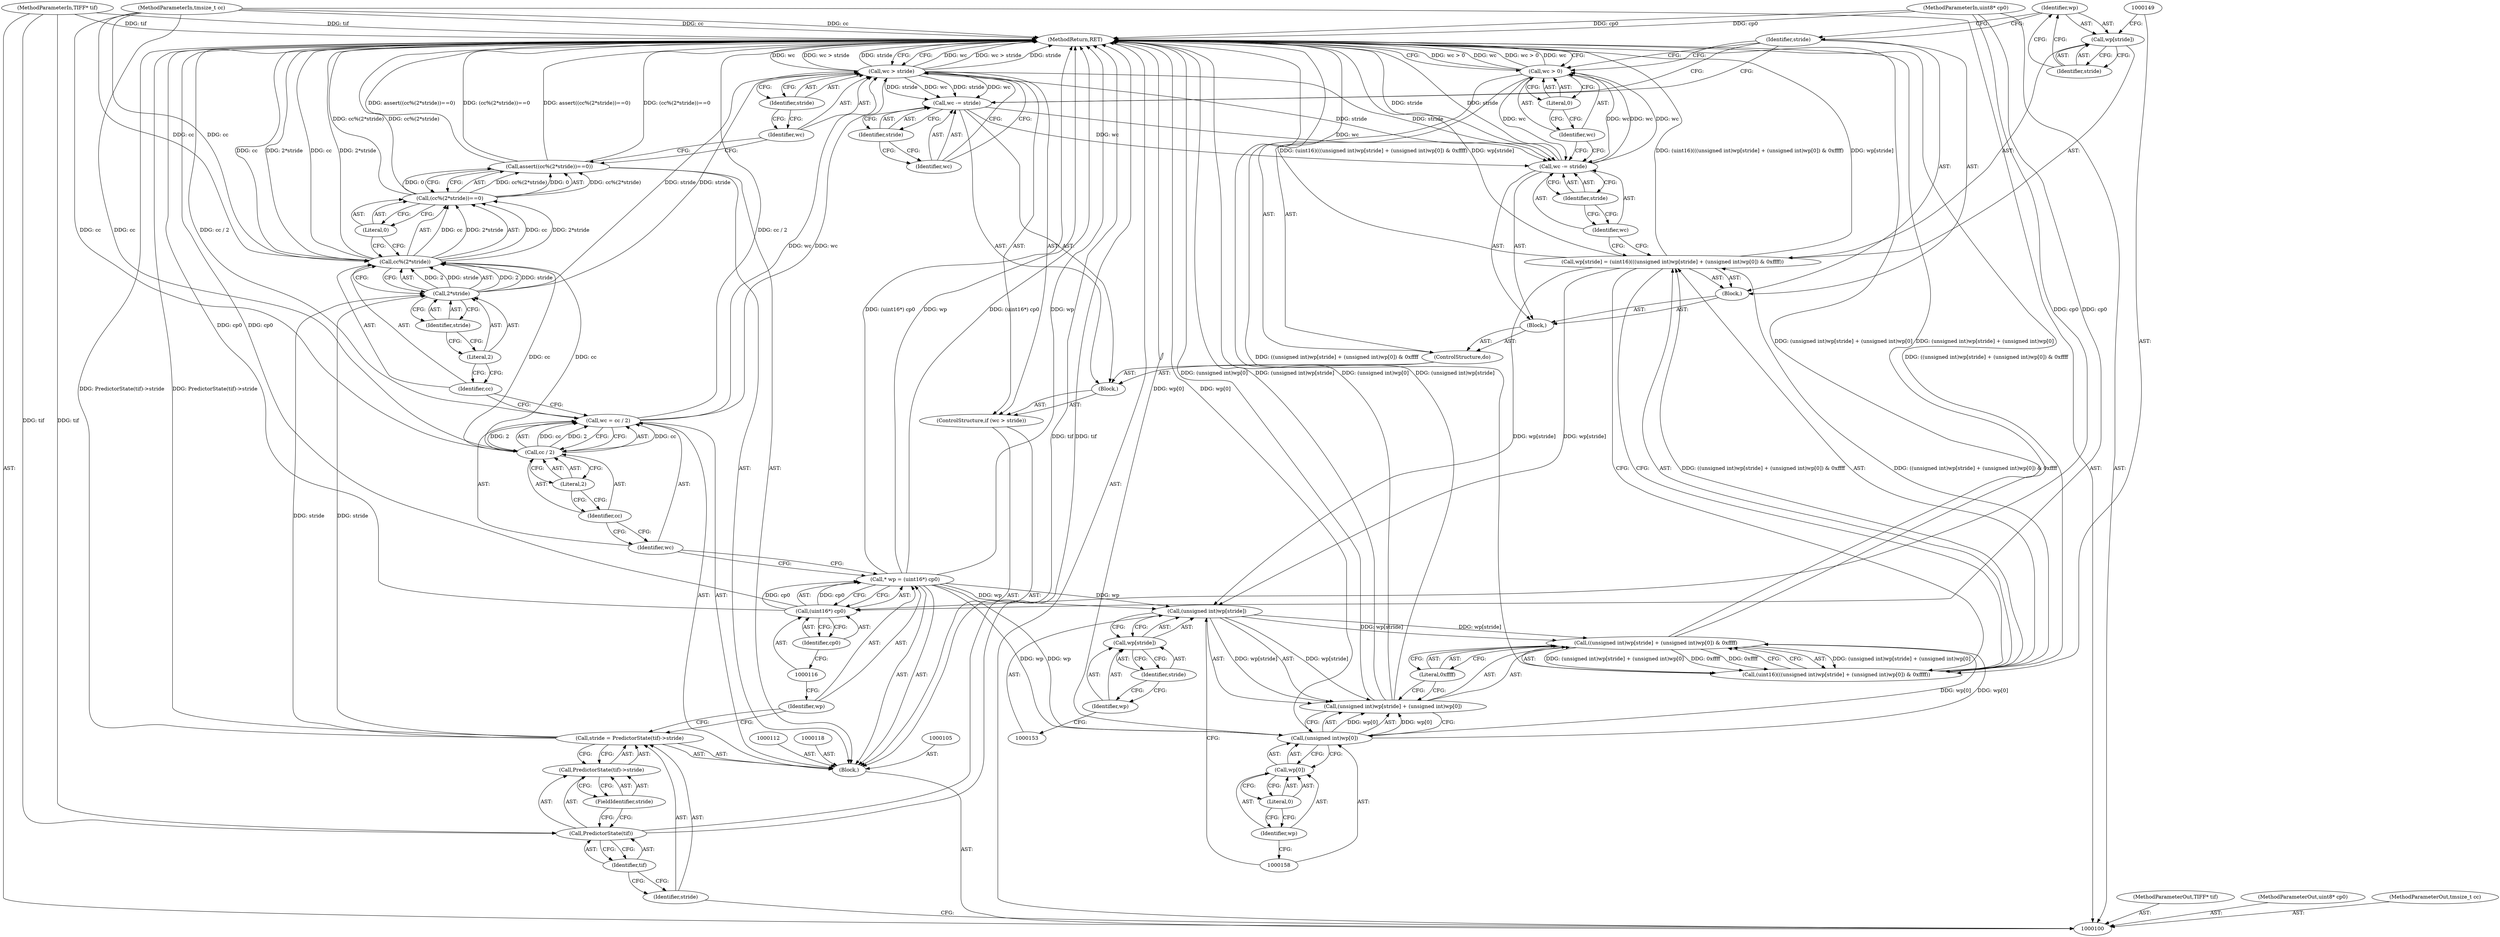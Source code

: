 digraph "1_libtiff_3ca657a8793dd011bf869695d72ad31c779c3cc1_5" {
"1000169" [label="(MethodReturn,RET)"];
"1000101" [label="(MethodParameterIn,TIFF* tif)"];
"1000247" [label="(MethodParameterOut,TIFF* tif)"];
"1000102" [label="(MethodParameterIn,uint8* cp0)"];
"1000248" [label="(MethodParameterOut,uint8* cp0)"];
"1000103" [label="(MethodParameterIn,tmsize_t cc)"];
"1000249" [label="(MethodParameterOut,tmsize_t cc)"];
"1000137" [label="(Call,wc -= stride)"];
"1000138" [label="(Identifier,wc)"];
"1000139" [label="(Identifier,stride)"];
"1000140" [label="(ControlStructure,do)"];
"1000141" [label="(Block,)"];
"1000142" [label="(Block,)"];
"1000143" [label="(Identifier,stride)"];
"1000144" [label="(Call,wp[stride] = (uint16)(((unsigned int)wp[stride] + (unsigned int)wp[0]) & 0xffff))"];
"1000145" [label="(Call,wp[stride])"];
"1000146" [label="(Identifier,wp)"];
"1000147" [label="(Identifier,stride)"];
"1000148" [label="(Call,(uint16)(((unsigned int)wp[stride] + (unsigned int)wp[0]) & 0xffff))"];
"1000150" [label="(Call,((unsigned int)wp[stride] + (unsigned int)wp[0]) & 0xffff)"];
"1000151" [label="(Call,(unsigned int)wp[stride] + (unsigned int)wp[0])"];
"1000152" [label="(Call,(unsigned int)wp[stride])"];
"1000154" [label="(Call,wp[stride])"];
"1000155" [label="(Identifier,wp)"];
"1000156" [label="(Identifier,stride)"];
"1000157" [label="(Call,(unsigned int)wp[0])"];
"1000159" [label="(Call,wp[0])"];
"1000160" [label="(Identifier,wp)"];
"1000161" [label="(Literal,0)"];
"1000162" [label="(Literal,0xffff)"];
"1000165" [label="(Identifier,stride)"];
"1000163" [label="(Call,wc -= stride)"];
"1000164" [label="(Identifier,wc)"];
"1000166" [label="(Call,wc > 0)"];
"1000167" [label="(Identifier,wc)"];
"1000168" [label="(Literal,0)"];
"1000104" [label="(Block,)"];
"1000106" [label="(Call,stride = PredictorState(tif)->stride)"];
"1000107" [label="(Identifier,stride)"];
"1000108" [label="(Call,PredictorState(tif)->stride)"];
"1000109" [label="(Call,PredictorState(tif))"];
"1000110" [label="(Identifier,tif)"];
"1000111" [label="(FieldIdentifier,stride)"];
"1000114" [label="(Identifier,wp)"];
"1000115" [label="(Call,(uint16*) cp0)"];
"1000117" [label="(Identifier,cp0)"];
"1000113" [label="(Call,* wp = (uint16*) cp0)"];
"1000119" [label="(Call,wc = cc / 2)"];
"1000120" [label="(Identifier,wc)"];
"1000121" [label="(Call,cc / 2)"];
"1000122" [label="(Identifier,cc)"];
"1000123" [label="(Literal,2)"];
"1000124" [label="(Call,assert((cc%(2*stride))==0))"];
"1000128" [label="(Call,2*stride)"];
"1000129" [label="(Literal,2)"];
"1000130" [label="(Identifier,stride)"];
"1000131" [label="(Literal,0)"];
"1000125" [label="(Call,(cc%(2*stride))==0)"];
"1000126" [label="(Call,cc%(2*stride))"];
"1000127" [label="(Identifier,cc)"];
"1000135" [label="(Identifier,stride)"];
"1000136" [label="(Block,)"];
"1000132" [label="(ControlStructure,if (wc > stride))"];
"1000133" [label="(Call,wc > stride)"];
"1000134" [label="(Identifier,wc)"];
"1000169" -> "1000100"  [label="AST: "];
"1000169" -> "1000166"  [label="CFG: "];
"1000169" -> "1000133"  [label="CFG: "];
"1000125" -> "1000169"  [label="DDG: cc%(2*stride)"];
"1000124" -> "1000169"  [label="DDG: (cc%(2*stride))==0"];
"1000124" -> "1000169"  [label="DDG: assert((cc%(2*stride))==0)"];
"1000106" -> "1000169"  [label="DDG: PredictorState(tif)->stride"];
"1000150" -> "1000169"  [label="DDG: (unsigned int)wp[stride] + (unsigned int)wp[0]"];
"1000151" -> "1000169"  [label="DDG: (unsigned int)wp[0]"];
"1000151" -> "1000169"  [label="DDG: (unsigned int)wp[stride]"];
"1000113" -> "1000169"  [label="DDG: wp"];
"1000113" -> "1000169"  [label="DDG: (uint16*) cp0"];
"1000144" -> "1000169"  [label="DDG: (uint16)(((unsigned int)wp[stride] + (unsigned int)wp[0]) & 0xffff)"];
"1000144" -> "1000169"  [label="DDG: wp[stride]"];
"1000126" -> "1000169"  [label="DDG: cc"];
"1000126" -> "1000169"  [label="DDG: 2*stride"];
"1000148" -> "1000169"  [label="DDG: ((unsigned int)wp[stride] + (unsigned int)wp[0]) & 0xffff"];
"1000157" -> "1000169"  [label="DDG: wp[0]"];
"1000115" -> "1000169"  [label="DDG: cp0"];
"1000166" -> "1000169"  [label="DDG: wc > 0"];
"1000166" -> "1000169"  [label="DDG: wc"];
"1000103" -> "1000169"  [label="DDG: cc"];
"1000133" -> "1000169"  [label="DDG: wc"];
"1000133" -> "1000169"  [label="DDG: wc > stride"];
"1000133" -> "1000169"  [label="DDG: stride"];
"1000119" -> "1000169"  [label="DDG: cc / 2"];
"1000102" -> "1000169"  [label="DDG: cp0"];
"1000101" -> "1000169"  [label="DDG: tif"];
"1000109" -> "1000169"  [label="DDG: tif"];
"1000163" -> "1000169"  [label="DDG: stride"];
"1000101" -> "1000100"  [label="AST: "];
"1000101" -> "1000169"  [label="DDG: tif"];
"1000101" -> "1000109"  [label="DDG: tif"];
"1000247" -> "1000100"  [label="AST: "];
"1000102" -> "1000100"  [label="AST: "];
"1000102" -> "1000169"  [label="DDG: cp0"];
"1000102" -> "1000115"  [label="DDG: cp0"];
"1000248" -> "1000100"  [label="AST: "];
"1000103" -> "1000100"  [label="AST: "];
"1000103" -> "1000169"  [label="DDG: cc"];
"1000103" -> "1000121"  [label="DDG: cc"];
"1000103" -> "1000126"  [label="DDG: cc"];
"1000249" -> "1000100"  [label="AST: "];
"1000137" -> "1000136"  [label="AST: "];
"1000137" -> "1000139"  [label="CFG: "];
"1000138" -> "1000137"  [label="AST: "];
"1000139" -> "1000137"  [label="AST: "];
"1000143" -> "1000137"  [label="CFG: "];
"1000133" -> "1000137"  [label="DDG: stride"];
"1000133" -> "1000137"  [label="DDG: wc"];
"1000137" -> "1000163"  [label="DDG: wc"];
"1000138" -> "1000137"  [label="AST: "];
"1000138" -> "1000133"  [label="CFG: "];
"1000139" -> "1000138"  [label="CFG: "];
"1000139" -> "1000137"  [label="AST: "];
"1000139" -> "1000138"  [label="CFG: "];
"1000137" -> "1000139"  [label="CFG: "];
"1000140" -> "1000136"  [label="AST: "];
"1000141" -> "1000140"  [label="AST: "];
"1000166" -> "1000140"  [label="AST: "];
"1000141" -> "1000140"  [label="AST: "];
"1000142" -> "1000141"  [label="AST: "];
"1000163" -> "1000141"  [label="AST: "];
"1000142" -> "1000141"  [label="AST: "];
"1000143" -> "1000142"  [label="AST: "];
"1000144" -> "1000142"  [label="AST: "];
"1000143" -> "1000142"  [label="AST: "];
"1000143" -> "1000166"  [label="CFG: "];
"1000143" -> "1000137"  [label="CFG: "];
"1000146" -> "1000143"  [label="CFG: "];
"1000144" -> "1000142"  [label="AST: "];
"1000144" -> "1000148"  [label="CFG: "];
"1000145" -> "1000144"  [label="AST: "];
"1000148" -> "1000144"  [label="AST: "];
"1000164" -> "1000144"  [label="CFG: "];
"1000144" -> "1000169"  [label="DDG: (uint16)(((unsigned int)wp[stride] + (unsigned int)wp[0]) & 0xffff)"];
"1000144" -> "1000169"  [label="DDG: wp[stride]"];
"1000148" -> "1000144"  [label="DDG: ((unsigned int)wp[stride] + (unsigned int)wp[0]) & 0xffff"];
"1000144" -> "1000152"  [label="DDG: wp[stride]"];
"1000145" -> "1000144"  [label="AST: "];
"1000145" -> "1000147"  [label="CFG: "];
"1000146" -> "1000145"  [label="AST: "];
"1000147" -> "1000145"  [label="AST: "];
"1000149" -> "1000145"  [label="CFG: "];
"1000146" -> "1000145"  [label="AST: "];
"1000146" -> "1000143"  [label="CFG: "];
"1000147" -> "1000146"  [label="CFG: "];
"1000147" -> "1000145"  [label="AST: "];
"1000147" -> "1000146"  [label="CFG: "];
"1000145" -> "1000147"  [label="CFG: "];
"1000148" -> "1000144"  [label="AST: "];
"1000148" -> "1000150"  [label="CFG: "];
"1000149" -> "1000148"  [label="AST: "];
"1000150" -> "1000148"  [label="AST: "];
"1000144" -> "1000148"  [label="CFG: "];
"1000148" -> "1000169"  [label="DDG: ((unsigned int)wp[stride] + (unsigned int)wp[0]) & 0xffff"];
"1000148" -> "1000144"  [label="DDG: ((unsigned int)wp[stride] + (unsigned int)wp[0]) & 0xffff"];
"1000150" -> "1000148"  [label="DDG: (unsigned int)wp[stride] + (unsigned int)wp[0]"];
"1000150" -> "1000148"  [label="DDG: 0xffff"];
"1000150" -> "1000148"  [label="AST: "];
"1000150" -> "1000162"  [label="CFG: "];
"1000151" -> "1000150"  [label="AST: "];
"1000162" -> "1000150"  [label="AST: "];
"1000148" -> "1000150"  [label="CFG: "];
"1000150" -> "1000169"  [label="DDG: (unsigned int)wp[stride] + (unsigned int)wp[0]"];
"1000150" -> "1000148"  [label="DDG: (unsigned int)wp[stride] + (unsigned int)wp[0]"];
"1000150" -> "1000148"  [label="DDG: 0xffff"];
"1000152" -> "1000150"  [label="DDG: wp[stride]"];
"1000157" -> "1000150"  [label="DDG: wp[0]"];
"1000151" -> "1000150"  [label="AST: "];
"1000151" -> "1000157"  [label="CFG: "];
"1000152" -> "1000151"  [label="AST: "];
"1000157" -> "1000151"  [label="AST: "];
"1000162" -> "1000151"  [label="CFG: "];
"1000151" -> "1000169"  [label="DDG: (unsigned int)wp[0]"];
"1000151" -> "1000169"  [label="DDG: (unsigned int)wp[stride]"];
"1000152" -> "1000151"  [label="DDG: wp[stride]"];
"1000157" -> "1000151"  [label="DDG: wp[0]"];
"1000152" -> "1000151"  [label="AST: "];
"1000152" -> "1000154"  [label="CFG: "];
"1000153" -> "1000152"  [label="AST: "];
"1000154" -> "1000152"  [label="AST: "];
"1000158" -> "1000152"  [label="CFG: "];
"1000152" -> "1000150"  [label="DDG: wp[stride]"];
"1000152" -> "1000151"  [label="DDG: wp[stride]"];
"1000113" -> "1000152"  [label="DDG: wp"];
"1000144" -> "1000152"  [label="DDG: wp[stride]"];
"1000154" -> "1000152"  [label="AST: "];
"1000154" -> "1000156"  [label="CFG: "];
"1000155" -> "1000154"  [label="AST: "];
"1000156" -> "1000154"  [label="AST: "];
"1000152" -> "1000154"  [label="CFG: "];
"1000155" -> "1000154"  [label="AST: "];
"1000155" -> "1000153"  [label="CFG: "];
"1000156" -> "1000155"  [label="CFG: "];
"1000156" -> "1000154"  [label="AST: "];
"1000156" -> "1000155"  [label="CFG: "];
"1000154" -> "1000156"  [label="CFG: "];
"1000157" -> "1000151"  [label="AST: "];
"1000157" -> "1000159"  [label="CFG: "];
"1000158" -> "1000157"  [label="AST: "];
"1000159" -> "1000157"  [label="AST: "];
"1000151" -> "1000157"  [label="CFG: "];
"1000157" -> "1000169"  [label="DDG: wp[0]"];
"1000157" -> "1000150"  [label="DDG: wp[0]"];
"1000157" -> "1000151"  [label="DDG: wp[0]"];
"1000113" -> "1000157"  [label="DDG: wp"];
"1000159" -> "1000157"  [label="AST: "];
"1000159" -> "1000161"  [label="CFG: "];
"1000160" -> "1000159"  [label="AST: "];
"1000161" -> "1000159"  [label="AST: "];
"1000157" -> "1000159"  [label="CFG: "];
"1000160" -> "1000159"  [label="AST: "];
"1000160" -> "1000158"  [label="CFG: "];
"1000161" -> "1000160"  [label="CFG: "];
"1000161" -> "1000159"  [label="AST: "];
"1000161" -> "1000160"  [label="CFG: "];
"1000159" -> "1000161"  [label="CFG: "];
"1000162" -> "1000150"  [label="AST: "];
"1000162" -> "1000151"  [label="CFG: "];
"1000150" -> "1000162"  [label="CFG: "];
"1000165" -> "1000163"  [label="AST: "];
"1000165" -> "1000164"  [label="CFG: "];
"1000163" -> "1000165"  [label="CFG: "];
"1000163" -> "1000141"  [label="AST: "];
"1000163" -> "1000165"  [label="CFG: "];
"1000164" -> "1000163"  [label="AST: "];
"1000165" -> "1000163"  [label="AST: "];
"1000167" -> "1000163"  [label="CFG: "];
"1000163" -> "1000169"  [label="DDG: stride"];
"1000133" -> "1000163"  [label="DDG: stride"];
"1000166" -> "1000163"  [label="DDG: wc"];
"1000137" -> "1000163"  [label="DDG: wc"];
"1000163" -> "1000166"  [label="DDG: wc"];
"1000164" -> "1000163"  [label="AST: "];
"1000164" -> "1000144"  [label="CFG: "];
"1000165" -> "1000164"  [label="CFG: "];
"1000166" -> "1000140"  [label="AST: "];
"1000166" -> "1000168"  [label="CFG: "];
"1000167" -> "1000166"  [label="AST: "];
"1000168" -> "1000166"  [label="AST: "];
"1000143" -> "1000166"  [label="CFG: "];
"1000169" -> "1000166"  [label="CFG: "];
"1000166" -> "1000169"  [label="DDG: wc > 0"];
"1000166" -> "1000169"  [label="DDG: wc"];
"1000166" -> "1000163"  [label="DDG: wc"];
"1000163" -> "1000166"  [label="DDG: wc"];
"1000167" -> "1000166"  [label="AST: "];
"1000167" -> "1000163"  [label="CFG: "];
"1000168" -> "1000167"  [label="CFG: "];
"1000168" -> "1000166"  [label="AST: "];
"1000168" -> "1000167"  [label="CFG: "];
"1000166" -> "1000168"  [label="CFG: "];
"1000104" -> "1000100"  [label="AST: "];
"1000105" -> "1000104"  [label="AST: "];
"1000106" -> "1000104"  [label="AST: "];
"1000112" -> "1000104"  [label="AST: "];
"1000113" -> "1000104"  [label="AST: "];
"1000118" -> "1000104"  [label="AST: "];
"1000119" -> "1000104"  [label="AST: "];
"1000124" -> "1000104"  [label="AST: "];
"1000132" -> "1000104"  [label="AST: "];
"1000106" -> "1000104"  [label="AST: "];
"1000106" -> "1000108"  [label="CFG: "];
"1000107" -> "1000106"  [label="AST: "];
"1000108" -> "1000106"  [label="AST: "];
"1000114" -> "1000106"  [label="CFG: "];
"1000106" -> "1000169"  [label="DDG: PredictorState(tif)->stride"];
"1000106" -> "1000128"  [label="DDG: stride"];
"1000107" -> "1000106"  [label="AST: "];
"1000107" -> "1000100"  [label="CFG: "];
"1000110" -> "1000107"  [label="CFG: "];
"1000108" -> "1000106"  [label="AST: "];
"1000108" -> "1000111"  [label="CFG: "];
"1000109" -> "1000108"  [label="AST: "];
"1000111" -> "1000108"  [label="AST: "];
"1000106" -> "1000108"  [label="CFG: "];
"1000109" -> "1000108"  [label="AST: "];
"1000109" -> "1000110"  [label="CFG: "];
"1000110" -> "1000109"  [label="AST: "];
"1000111" -> "1000109"  [label="CFG: "];
"1000109" -> "1000169"  [label="DDG: tif"];
"1000101" -> "1000109"  [label="DDG: tif"];
"1000110" -> "1000109"  [label="AST: "];
"1000110" -> "1000107"  [label="CFG: "];
"1000109" -> "1000110"  [label="CFG: "];
"1000111" -> "1000108"  [label="AST: "];
"1000111" -> "1000109"  [label="CFG: "];
"1000108" -> "1000111"  [label="CFG: "];
"1000114" -> "1000113"  [label="AST: "];
"1000114" -> "1000106"  [label="CFG: "];
"1000116" -> "1000114"  [label="CFG: "];
"1000115" -> "1000113"  [label="AST: "];
"1000115" -> "1000117"  [label="CFG: "];
"1000116" -> "1000115"  [label="AST: "];
"1000117" -> "1000115"  [label="AST: "];
"1000113" -> "1000115"  [label="CFG: "];
"1000115" -> "1000169"  [label="DDG: cp0"];
"1000115" -> "1000113"  [label="DDG: cp0"];
"1000102" -> "1000115"  [label="DDG: cp0"];
"1000117" -> "1000115"  [label="AST: "];
"1000117" -> "1000116"  [label="CFG: "];
"1000115" -> "1000117"  [label="CFG: "];
"1000113" -> "1000104"  [label="AST: "];
"1000113" -> "1000115"  [label="CFG: "];
"1000114" -> "1000113"  [label="AST: "];
"1000115" -> "1000113"  [label="AST: "];
"1000120" -> "1000113"  [label="CFG: "];
"1000113" -> "1000169"  [label="DDG: wp"];
"1000113" -> "1000169"  [label="DDG: (uint16*) cp0"];
"1000115" -> "1000113"  [label="DDG: cp0"];
"1000113" -> "1000152"  [label="DDG: wp"];
"1000113" -> "1000157"  [label="DDG: wp"];
"1000119" -> "1000104"  [label="AST: "];
"1000119" -> "1000121"  [label="CFG: "];
"1000120" -> "1000119"  [label="AST: "];
"1000121" -> "1000119"  [label="AST: "];
"1000127" -> "1000119"  [label="CFG: "];
"1000119" -> "1000169"  [label="DDG: cc / 2"];
"1000121" -> "1000119"  [label="DDG: cc"];
"1000121" -> "1000119"  [label="DDG: 2"];
"1000119" -> "1000133"  [label="DDG: wc"];
"1000120" -> "1000119"  [label="AST: "];
"1000120" -> "1000113"  [label="CFG: "];
"1000122" -> "1000120"  [label="CFG: "];
"1000121" -> "1000119"  [label="AST: "];
"1000121" -> "1000123"  [label="CFG: "];
"1000122" -> "1000121"  [label="AST: "];
"1000123" -> "1000121"  [label="AST: "];
"1000119" -> "1000121"  [label="CFG: "];
"1000121" -> "1000119"  [label="DDG: cc"];
"1000121" -> "1000119"  [label="DDG: 2"];
"1000103" -> "1000121"  [label="DDG: cc"];
"1000121" -> "1000126"  [label="DDG: cc"];
"1000122" -> "1000121"  [label="AST: "];
"1000122" -> "1000120"  [label="CFG: "];
"1000123" -> "1000122"  [label="CFG: "];
"1000123" -> "1000121"  [label="AST: "];
"1000123" -> "1000122"  [label="CFG: "];
"1000121" -> "1000123"  [label="CFG: "];
"1000124" -> "1000104"  [label="AST: "];
"1000124" -> "1000125"  [label="CFG: "];
"1000125" -> "1000124"  [label="AST: "];
"1000134" -> "1000124"  [label="CFG: "];
"1000124" -> "1000169"  [label="DDG: (cc%(2*stride))==0"];
"1000124" -> "1000169"  [label="DDG: assert((cc%(2*stride))==0)"];
"1000125" -> "1000124"  [label="DDG: cc%(2*stride)"];
"1000125" -> "1000124"  [label="DDG: 0"];
"1000128" -> "1000126"  [label="AST: "];
"1000128" -> "1000130"  [label="CFG: "];
"1000129" -> "1000128"  [label="AST: "];
"1000130" -> "1000128"  [label="AST: "];
"1000126" -> "1000128"  [label="CFG: "];
"1000128" -> "1000126"  [label="DDG: 2"];
"1000128" -> "1000126"  [label="DDG: stride"];
"1000106" -> "1000128"  [label="DDG: stride"];
"1000128" -> "1000133"  [label="DDG: stride"];
"1000129" -> "1000128"  [label="AST: "];
"1000129" -> "1000127"  [label="CFG: "];
"1000130" -> "1000129"  [label="CFG: "];
"1000130" -> "1000128"  [label="AST: "];
"1000130" -> "1000129"  [label="CFG: "];
"1000128" -> "1000130"  [label="CFG: "];
"1000131" -> "1000125"  [label="AST: "];
"1000131" -> "1000126"  [label="CFG: "];
"1000125" -> "1000131"  [label="CFG: "];
"1000125" -> "1000124"  [label="AST: "];
"1000125" -> "1000131"  [label="CFG: "];
"1000126" -> "1000125"  [label="AST: "];
"1000131" -> "1000125"  [label="AST: "];
"1000124" -> "1000125"  [label="CFG: "];
"1000125" -> "1000169"  [label="DDG: cc%(2*stride)"];
"1000125" -> "1000124"  [label="DDG: cc%(2*stride)"];
"1000125" -> "1000124"  [label="DDG: 0"];
"1000126" -> "1000125"  [label="DDG: cc"];
"1000126" -> "1000125"  [label="DDG: 2*stride"];
"1000126" -> "1000125"  [label="AST: "];
"1000126" -> "1000128"  [label="CFG: "];
"1000127" -> "1000126"  [label="AST: "];
"1000128" -> "1000126"  [label="AST: "];
"1000131" -> "1000126"  [label="CFG: "];
"1000126" -> "1000169"  [label="DDG: cc"];
"1000126" -> "1000169"  [label="DDG: 2*stride"];
"1000126" -> "1000125"  [label="DDG: cc"];
"1000126" -> "1000125"  [label="DDG: 2*stride"];
"1000121" -> "1000126"  [label="DDG: cc"];
"1000103" -> "1000126"  [label="DDG: cc"];
"1000128" -> "1000126"  [label="DDG: 2"];
"1000128" -> "1000126"  [label="DDG: stride"];
"1000127" -> "1000126"  [label="AST: "];
"1000127" -> "1000119"  [label="CFG: "];
"1000129" -> "1000127"  [label="CFG: "];
"1000135" -> "1000133"  [label="AST: "];
"1000135" -> "1000134"  [label="CFG: "];
"1000133" -> "1000135"  [label="CFG: "];
"1000136" -> "1000132"  [label="AST: "];
"1000137" -> "1000136"  [label="AST: "];
"1000140" -> "1000136"  [label="AST: "];
"1000132" -> "1000104"  [label="AST: "];
"1000133" -> "1000132"  [label="AST: "];
"1000136" -> "1000132"  [label="AST: "];
"1000133" -> "1000132"  [label="AST: "];
"1000133" -> "1000135"  [label="CFG: "];
"1000134" -> "1000133"  [label="AST: "];
"1000135" -> "1000133"  [label="AST: "];
"1000138" -> "1000133"  [label="CFG: "];
"1000169" -> "1000133"  [label="CFG: "];
"1000133" -> "1000169"  [label="DDG: wc"];
"1000133" -> "1000169"  [label="DDG: wc > stride"];
"1000133" -> "1000169"  [label="DDG: stride"];
"1000119" -> "1000133"  [label="DDG: wc"];
"1000128" -> "1000133"  [label="DDG: stride"];
"1000133" -> "1000137"  [label="DDG: stride"];
"1000133" -> "1000137"  [label="DDG: wc"];
"1000133" -> "1000163"  [label="DDG: stride"];
"1000134" -> "1000133"  [label="AST: "];
"1000134" -> "1000124"  [label="CFG: "];
"1000135" -> "1000134"  [label="CFG: "];
}
